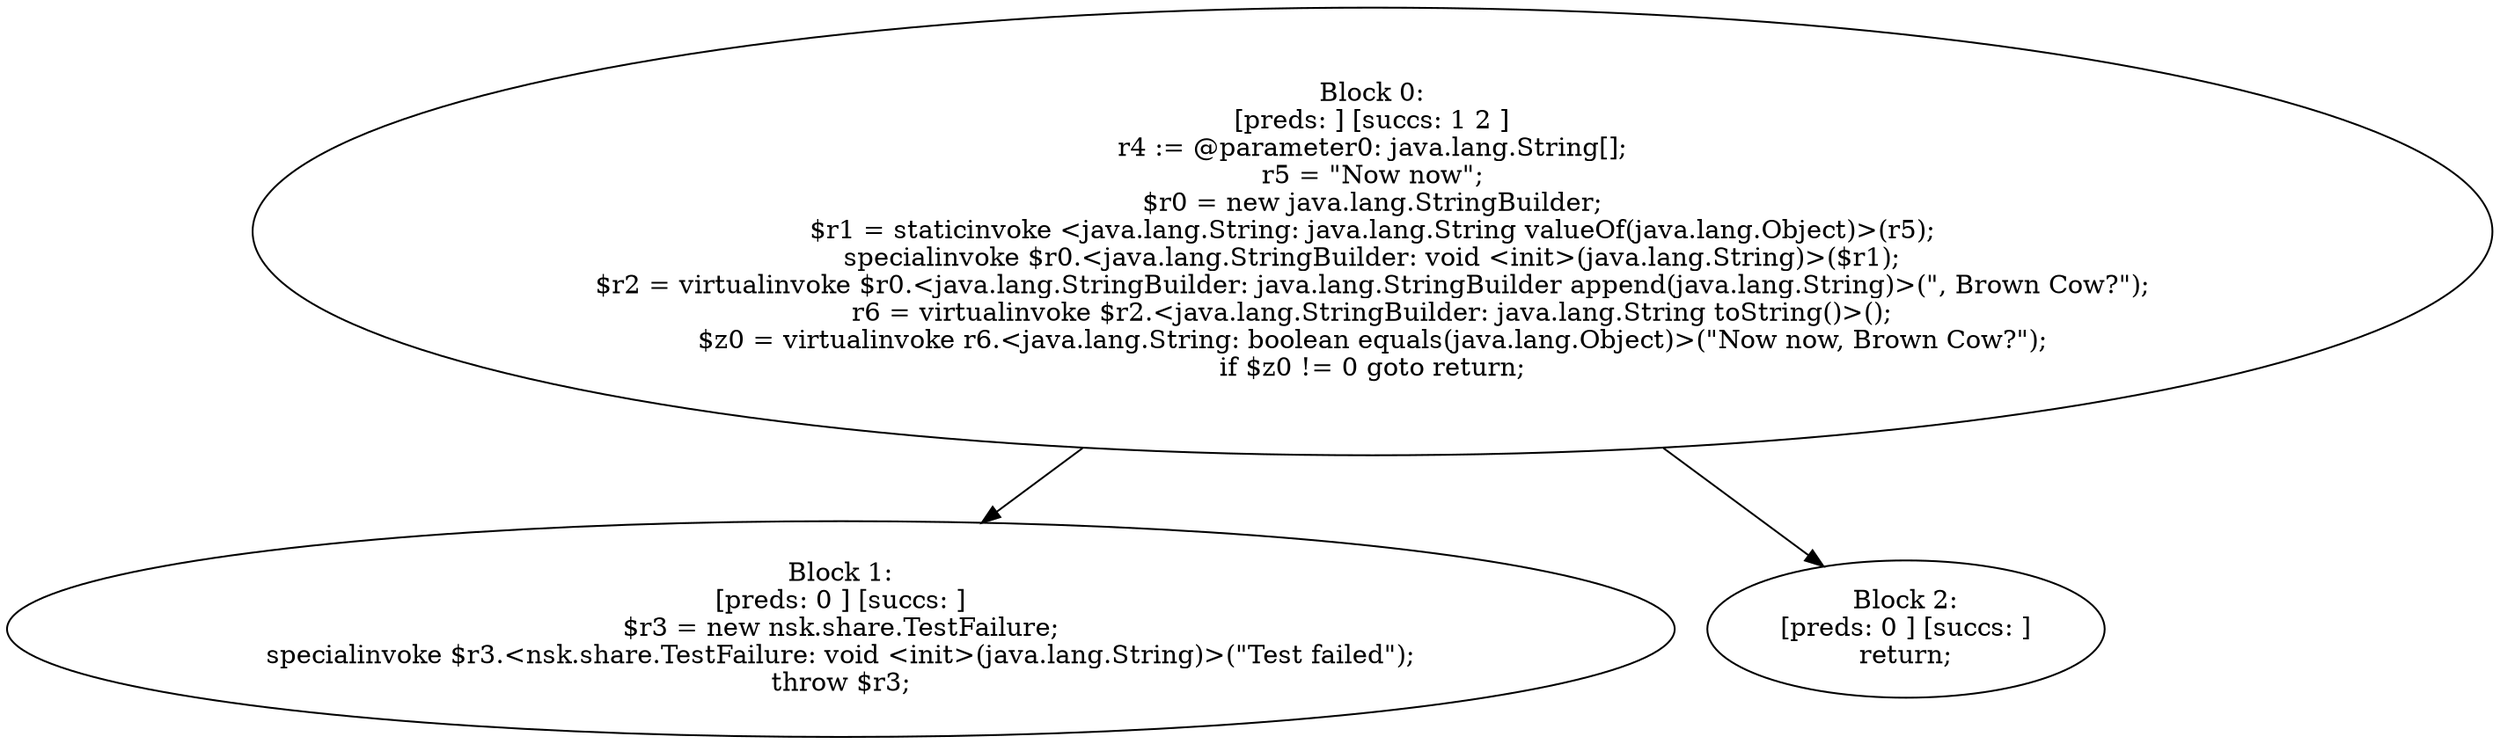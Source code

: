 digraph "unitGraph" {
    "Block 0:
[preds: ] [succs: 1 2 ]
r4 := @parameter0: java.lang.String[];
r5 = \"Now now\";
$r0 = new java.lang.StringBuilder;
$r1 = staticinvoke <java.lang.String: java.lang.String valueOf(java.lang.Object)>(r5);
specialinvoke $r0.<java.lang.StringBuilder: void <init>(java.lang.String)>($r1);
$r2 = virtualinvoke $r0.<java.lang.StringBuilder: java.lang.StringBuilder append(java.lang.String)>(\", Brown Cow?\");
r6 = virtualinvoke $r2.<java.lang.StringBuilder: java.lang.String toString()>();
$z0 = virtualinvoke r6.<java.lang.String: boolean equals(java.lang.Object)>(\"Now now, Brown Cow?\");
if $z0 != 0 goto return;
"
    "Block 1:
[preds: 0 ] [succs: ]
$r3 = new nsk.share.TestFailure;
specialinvoke $r3.<nsk.share.TestFailure: void <init>(java.lang.String)>(\"Test failed\");
throw $r3;
"
    "Block 2:
[preds: 0 ] [succs: ]
return;
"
    "Block 0:
[preds: ] [succs: 1 2 ]
r4 := @parameter0: java.lang.String[];
r5 = \"Now now\";
$r0 = new java.lang.StringBuilder;
$r1 = staticinvoke <java.lang.String: java.lang.String valueOf(java.lang.Object)>(r5);
specialinvoke $r0.<java.lang.StringBuilder: void <init>(java.lang.String)>($r1);
$r2 = virtualinvoke $r0.<java.lang.StringBuilder: java.lang.StringBuilder append(java.lang.String)>(\", Brown Cow?\");
r6 = virtualinvoke $r2.<java.lang.StringBuilder: java.lang.String toString()>();
$z0 = virtualinvoke r6.<java.lang.String: boolean equals(java.lang.Object)>(\"Now now, Brown Cow?\");
if $z0 != 0 goto return;
"->"Block 1:
[preds: 0 ] [succs: ]
$r3 = new nsk.share.TestFailure;
specialinvoke $r3.<nsk.share.TestFailure: void <init>(java.lang.String)>(\"Test failed\");
throw $r3;
";
    "Block 0:
[preds: ] [succs: 1 2 ]
r4 := @parameter0: java.lang.String[];
r5 = \"Now now\";
$r0 = new java.lang.StringBuilder;
$r1 = staticinvoke <java.lang.String: java.lang.String valueOf(java.lang.Object)>(r5);
specialinvoke $r0.<java.lang.StringBuilder: void <init>(java.lang.String)>($r1);
$r2 = virtualinvoke $r0.<java.lang.StringBuilder: java.lang.StringBuilder append(java.lang.String)>(\", Brown Cow?\");
r6 = virtualinvoke $r2.<java.lang.StringBuilder: java.lang.String toString()>();
$z0 = virtualinvoke r6.<java.lang.String: boolean equals(java.lang.Object)>(\"Now now, Brown Cow?\");
if $z0 != 0 goto return;
"->"Block 2:
[preds: 0 ] [succs: ]
return;
";
}
